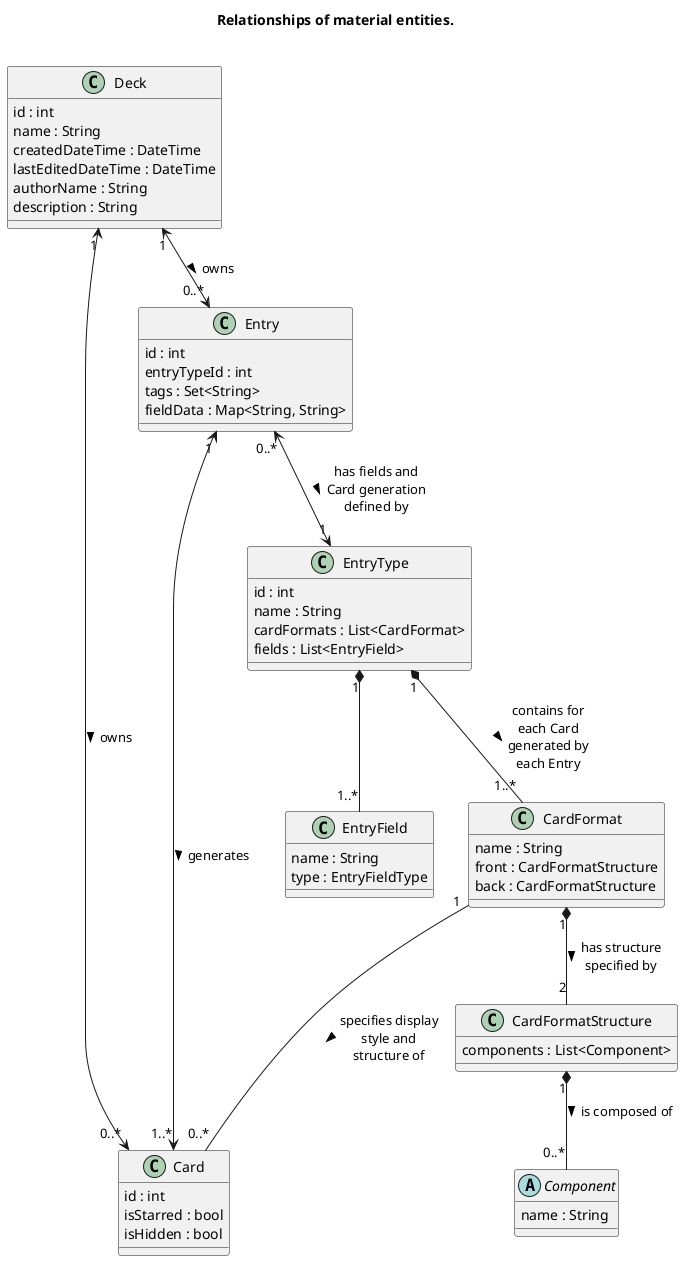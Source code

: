 @startuml

skinparam maxMessageSize 100
skinparam shadowing false

title Relationships of material entities.\n

class Card {
	id : int
	isStarred : bool
	isHidden : bool
}
class Entry {
	id : int
	entryTypeId : int
	tags : Set<String>
	fieldData : Map<String, String>
}
class Deck {
	id : int
	name : String
	createdDateTime : DateTime
	lastEditedDateTime : DateTime
	authorName : String
	description : String
}

Deck "1" <--> "0..*" Entry : owns >
Entry "1" <--> "1..*" Card : generates >
Deck "1" <--> "0..*" Card : owns >

class EntryType {
	id : int
	name : String
	cardFormats : List<CardFormat>
	fields : List<EntryField>
}
class EntryField {
	name : String
	type : EntryFieldType
}
class CardFormat {
	name : String
	front : CardFormatStructure
	back : CardFormatStructure
}
class CardFormatStructure {
	components : List<Component>
}
abstract class Component {
	name : String
}

Entry "0..*" <--> "1" EntryType : has fields and Card generation defined by >
EntryType "1" *-- "1..*" CardFormat : contains for each Card generated by each Entry >
CardFormat "1" --- "0..*" Card : specifies display style and structure of >
EntryType "1" *-- "1..*" EntryField
CardFormat "1" *-- "2" CardFormatStructure : has structure specified by >
CardFormatStructure "1" *-- "0..*" Component : is composed of >

@enduml